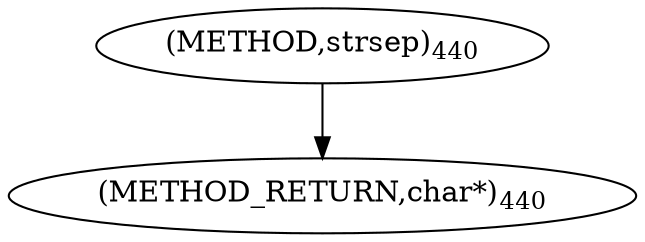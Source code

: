 digraph "strsep" {  
"98993" [label = <(METHOD,strsep)<SUB>440</SUB>> ]
"98996" [label = <(METHOD_RETURN,char*)<SUB>440</SUB>> ]
  "98993" -> "98996" 
}
